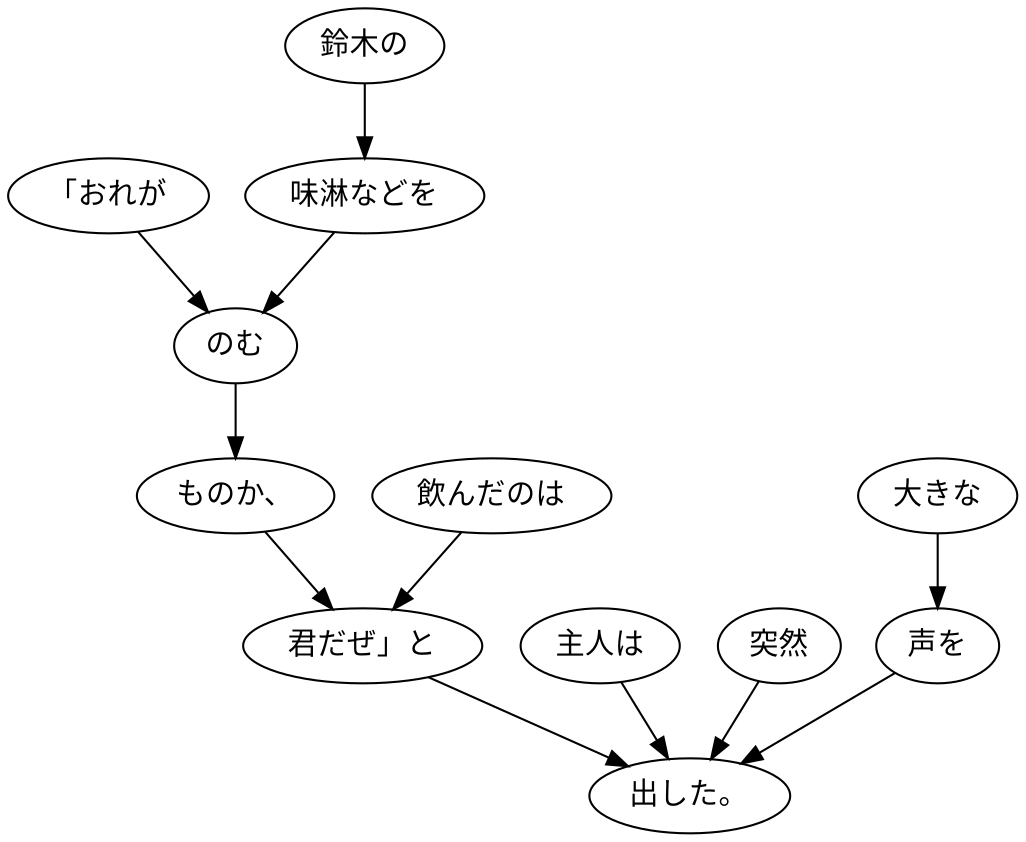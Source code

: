 digraph graph8213 {
	node0 [label="「おれが"];
	node1 [label="鈴木の"];
	node2 [label="味淋などを"];
	node3 [label="のむ"];
	node4 [label="ものか、"];
	node5 [label="飲んだのは"];
	node6 [label="君だぜ」と"];
	node7 [label="主人は"];
	node8 [label="突然"];
	node9 [label="大きな"];
	node10 [label="声を"];
	node11 [label="出した。"];
	node0 -> node3;
	node1 -> node2;
	node2 -> node3;
	node3 -> node4;
	node4 -> node6;
	node5 -> node6;
	node6 -> node11;
	node7 -> node11;
	node8 -> node11;
	node9 -> node10;
	node10 -> node11;
}
